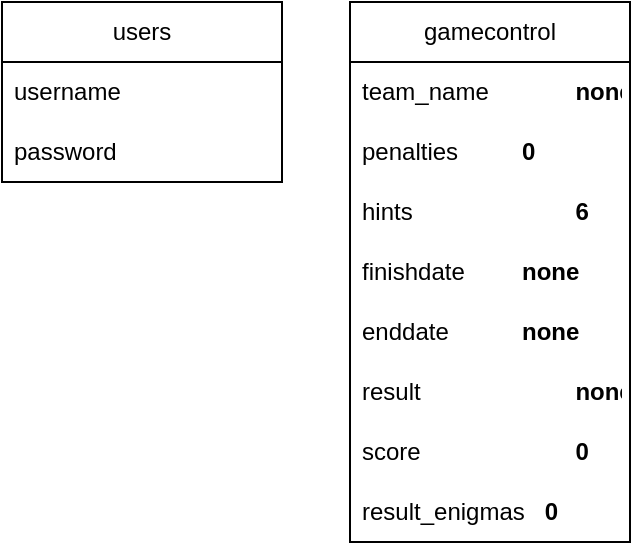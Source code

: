<mxfile version="20.8.5" type="device"><diagram id="-NiCmEE4jhRRm1jskXsN" name="Page-1"><mxGraphModel dx="1434" dy="746" grid="1" gridSize="10" guides="1" tooltips="1" connect="1" arrows="1" fold="1" page="1" pageScale="1" pageWidth="827" pageHeight="1169" math="0" shadow="0"><root><mxCell id="0"/><mxCell id="1" parent="0"/><mxCell id="SrlNnTJ8eu_QvPk_jjhU-1" value="users" style="swimlane;fontStyle=0;childLayout=stackLayout;horizontal=1;startSize=30;horizontalStack=0;resizeParent=1;resizeParentMax=0;resizeLast=0;collapsible=1;marginBottom=0;whiteSpace=wrap;html=1;" vertex="1" parent="1"><mxGeometry x="100" y="200" width="140" height="90" as="geometry"/></mxCell><mxCell id="SrlNnTJ8eu_QvPk_jjhU-2" value="username" style="text;strokeColor=none;fillColor=none;align=left;verticalAlign=middle;spacingLeft=4;spacingRight=4;overflow=hidden;points=[[0,0.5],[1,0.5]];portConstraint=eastwest;rotatable=0;whiteSpace=wrap;html=1;" vertex="1" parent="SrlNnTJ8eu_QvPk_jjhU-1"><mxGeometry y="30" width="140" height="30" as="geometry"/></mxCell><mxCell id="SrlNnTJ8eu_QvPk_jjhU-3" value="password" style="text;strokeColor=none;fillColor=none;align=left;verticalAlign=middle;spacingLeft=4;spacingRight=4;overflow=hidden;points=[[0,0.5],[1,0.5]];portConstraint=eastwest;rotatable=0;whiteSpace=wrap;html=1;" vertex="1" parent="SrlNnTJ8eu_QvPk_jjhU-1"><mxGeometry y="60" width="140" height="30" as="geometry"/></mxCell><mxCell id="SrlNnTJ8eu_QvPk_jjhU-5" value="gamecontrol" style="swimlane;fontStyle=0;childLayout=stackLayout;horizontal=1;startSize=30;horizontalStack=0;resizeParent=1;resizeParentMax=0;resizeLast=0;collapsible=1;marginBottom=0;whiteSpace=wrap;html=1;" vertex="1" parent="1"><mxGeometry x="274" y="200" width="140" height="270" as="geometry"/></mxCell><mxCell id="SrlNnTJ8eu_QvPk_jjhU-6" value="team_name&lt;span style=&quot;white-space: pre;&quot;&gt;&#9;&lt;/span&gt;&lt;span style=&quot;white-space: pre;&quot;&gt;&#9;&lt;/span&gt;&lt;b&gt;none&lt;/b&gt;" style="text;strokeColor=none;fillColor=none;align=left;verticalAlign=middle;spacingLeft=4;spacingRight=4;overflow=hidden;points=[[0,0.5],[1,0.5]];portConstraint=eastwest;rotatable=0;whiteSpace=wrap;html=1;" vertex="1" parent="SrlNnTJ8eu_QvPk_jjhU-5"><mxGeometry y="30" width="140" height="30" as="geometry"/></mxCell><mxCell id="SrlNnTJ8eu_QvPk_jjhU-7" value="penalties&lt;span style=&quot;white-space: pre;&quot;&gt;&#9;&lt;/span&gt;&lt;span style=&quot;white-space: pre;&quot;&gt;&#9;&lt;/span&gt;&lt;b&gt;0&lt;/b&gt;" style="text;strokeColor=none;fillColor=none;align=left;verticalAlign=middle;spacingLeft=4;spacingRight=4;overflow=hidden;points=[[0,0.5],[1,0.5]];portConstraint=eastwest;rotatable=0;whiteSpace=wrap;html=1;" vertex="1" parent="SrlNnTJ8eu_QvPk_jjhU-5"><mxGeometry y="60" width="140" height="30" as="geometry"/></mxCell><mxCell id="SrlNnTJ8eu_QvPk_jjhU-19" value="hints&lt;span style=&quot;white-space: pre;&quot;&gt;&#9;&lt;/span&gt;&lt;span style=&quot;white-space: pre;&quot;&gt;&#9;&lt;/span&gt;&lt;span style=&quot;white-space: pre;&quot;&gt;&#9;&lt;/span&gt;&lt;b&gt;6&lt;/b&gt;" style="text;strokeColor=none;fillColor=none;align=left;verticalAlign=middle;spacingLeft=4;spacingRight=4;overflow=hidden;points=[[0,0.5],[1,0.5]];portConstraint=eastwest;rotatable=0;whiteSpace=wrap;html=1;" vertex="1" parent="SrlNnTJ8eu_QvPk_jjhU-5"><mxGeometry y="90" width="140" height="30" as="geometry"/></mxCell><mxCell id="SrlNnTJ8eu_QvPk_jjhU-20" value="finishdate&lt;span style=&quot;white-space: pre;&quot;&gt;&#9;&lt;/span&gt;&lt;span style=&quot;white-space: pre;&quot;&gt;&#9;&lt;/span&gt;&lt;b&gt;none&lt;/b&gt;" style="text;strokeColor=none;fillColor=none;align=left;verticalAlign=middle;spacingLeft=4;spacingRight=4;overflow=hidden;points=[[0,0.5],[1,0.5]];portConstraint=eastwest;rotatable=0;whiteSpace=wrap;html=1;" vertex="1" parent="SrlNnTJ8eu_QvPk_jjhU-5"><mxGeometry y="120" width="140" height="30" as="geometry"/></mxCell><mxCell id="SrlNnTJ8eu_QvPk_jjhU-21" value="enddate&lt;span style=&quot;white-space: pre;&quot;&gt;&#9;&lt;/span&gt;&lt;span style=&quot;white-space: pre;&quot;&gt;&#9;&lt;/span&gt;&lt;b&gt;none&lt;/b&gt;" style="text;strokeColor=none;fillColor=none;align=left;verticalAlign=middle;spacingLeft=4;spacingRight=4;overflow=hidden;points=[[0,0.5],[1,0.5]];portConstraint=eastwest;rotatable=0;whiteSpace=wrap;html=1;" vertex="1" parent="SrlNnTJ8eu_QvPk_jjhU-5"><mxGeometry y="150" width="140" height="30" as="geometry"/></mxCell><mxCell id="SrlNnTJ8eu_QvPk_jjhU-22" value="result&lt;span style=&quot;white-space: pre;&quot;&gt;&#9;&lt;/span&gt;&lt;span style=&quot;white-space: pre;&quot;&gt;&#9;&lt;/span&gt;&lt;span style=&quot;white-space: pre;&quot;&gt;&#9;&lt;/span&gt;&lt;b&gt;none&lt;/b&gt;" style="text;strokeColor=none;fillColor=none;align=left;verticalAlign=middle;spacingLeft=4;spacingRight=4;overflow=hidden;points=[[0,0.5],[1,0.5]];portConstraint=eastwest;rotatable=0;whiteSpace=wrap;html=1;" vertex="1" parent="SrlNnTJ8eu_QvPk_jjhU-5"><mxGeometry y="180" width="140" height="30" as="geometry"/></mxCell><mxCell id="SrlNnTJ8eu_QvPk_jjhU-23" value="score&lt;span style=&quot;white-space: pre;&quot;&gt;&#9;&lt;/span&gt;&lt;span style=&quot;white-space: pre;&quot;&gt;&#9;&lt;/span&gt;&lt;span style=&quot;white-space: pre;&quot;&gt;&#9;&lt;/span&gt;&lt;b&gt;0&lt;/b&gt;" style="text;strokeColor=none;fillColor=none;align=left;verticalAlign=middle;spacingLeft=4;spacingRight=4;overflow=hidden;points=[[0,0.5],[1,0.5]];portConstraint=eastwest;rotatable=0;whiteSpace=wrap;html=1;" vertex="1" parent="SrlNnTJ8eu_QvPk_jjhU-5"><mxGeometry y="210" width="140" height="30" as="geometry"/></mxCell><mxCell id="SrlNnTJ8eu_QvPk_jjhU-24" value="result_enigmas&lt;span style=&quot;white-space: pre;&quot;&gt;   &lt;b&gt;0&lt;/b&gt;&#9;&lt;/span&gt;" style="text;strokeColor=none;fillColor=none;align=left;verticalAlign=middle;spacingLeft=4;spacingRight=4;overflow=hidden;points=[[0,0.5],[1,0.5]];portConstraint=eastwest;rotatable=0;whiteSpace=wrap;html=1;" vertex="1" parent="SrlNnTJ8eu_QvPk_jjhU-5"><mxGeometry y="240" width="140" height="30" as="geometry"/></mxCell></root></mxGraphModel></diagram></mxfile>